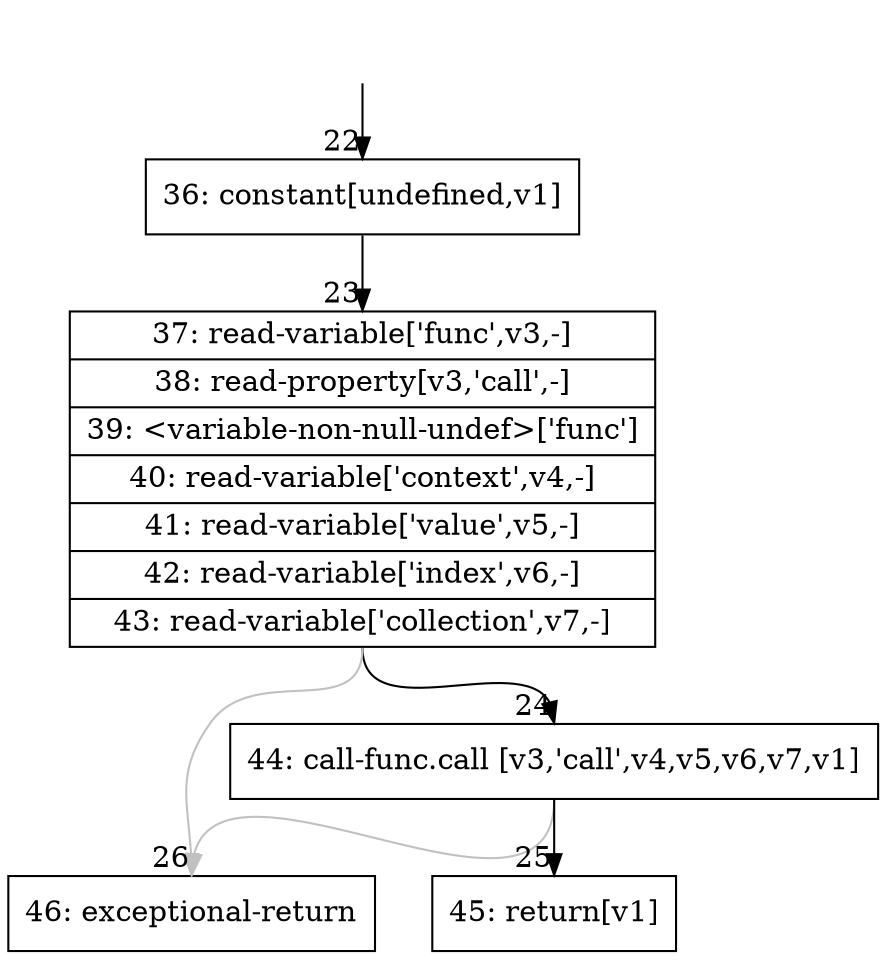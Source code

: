 digraph {
rankdir="TD"
BB_entry6[shape=none,label=""];
BB_entry6 -> BB22 [tailport=s, headport=n, headlabel="    22"]
BB22 [shape=record label="{36: constant[undefined,v1]}" ] 
BB22 -> BB23 [tailport=s, headport=n, headlabel="      23"]
BB23 [shape=record label="{37: read-variable['func',v3,-]|38: read-property[v3,'call',-]|39: \<variable-non-null-undef\>['func']|40: read-variable['context',v4,-]|41: read-variable['value',v5,-]|42: read-variable['index',v6,-]|43: read-variable['collection',v7,-]}" ] 
BB23 -> BB24 [tailport=s, headport=n, headlabel="      24"]
BB23 -> BB26 [tailport=s, headport=n, color=gray, headlabel="      26"]
BB24 [shape=record label="{44: call-func.call [v3,'call',v4,v5,v6,v7,v1]}" ] 
BB24 -> BB25 [tailport=s, headport=n, headlabel="      25"]
BB24 -> BB26 [tailport=s, headport=n, color=gray]
BB25 [shape=record label="{45: return[v1]}" ] 
BB26 [shape=record label="{46: exceptional-return}" ] 
//#$~ 75
}
